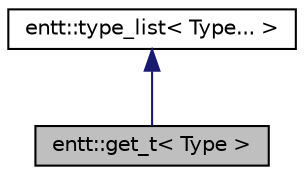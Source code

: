 digraph "entt::get_t&lt; Type &gt;"
{
 // LATEX_PDF_SIZE
  edge [fontname="Helvetica",fontsize="10",labelfontname="Helvetica",labelfontsize="10"];
  node [fontname="Helvetica",fontsize="10",shape=record];
  Node1 [label="entt::get_t\< Type \>",height=0.2,width=0.4,color="black", fillcolor="grey75", style="filled", fontcolor="black",tooltip="Alias for lists of observed components."];
  Node2 -> Node1 [dir="back",color="midnightblue",fontsize="10",style="solid",fontname="Helvetica"];
  Node2 [label="entt::type_list\< Type... \>",height=0.2,width=0.4,color="black", fillcolor="white", style="filled",URL="$structentt_1_1type__list.html",tooltip=" "];
}
